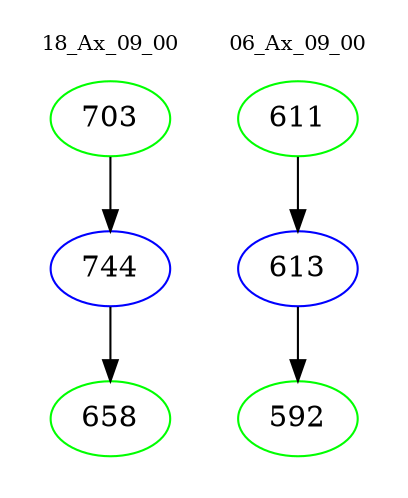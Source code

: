 digraph{
subgraph cluster_0 {
color = white
label = "18_Ax_09_00";
fontsize=10;
T0_703 [label="703", color="green"]
T0_703 -> T0_744 [color="black"]
T0_744 [label="744", color="blue"]
T0_744 -> T0_658 [color="black"]
T0_658 [label="658", color="green"]
}
subgraph cluster_1 {
color = white
label = "06_Ax_09_00";
fontsize=10;
T1_611 [label="611", color="green"]
T1_611 -> T1_613 [color="black"]
T1_613 [label="613", color="blue"]
T1_613 -> T1_592 [color="black"]
T1_592 [label="592", color="green"]
}
}
